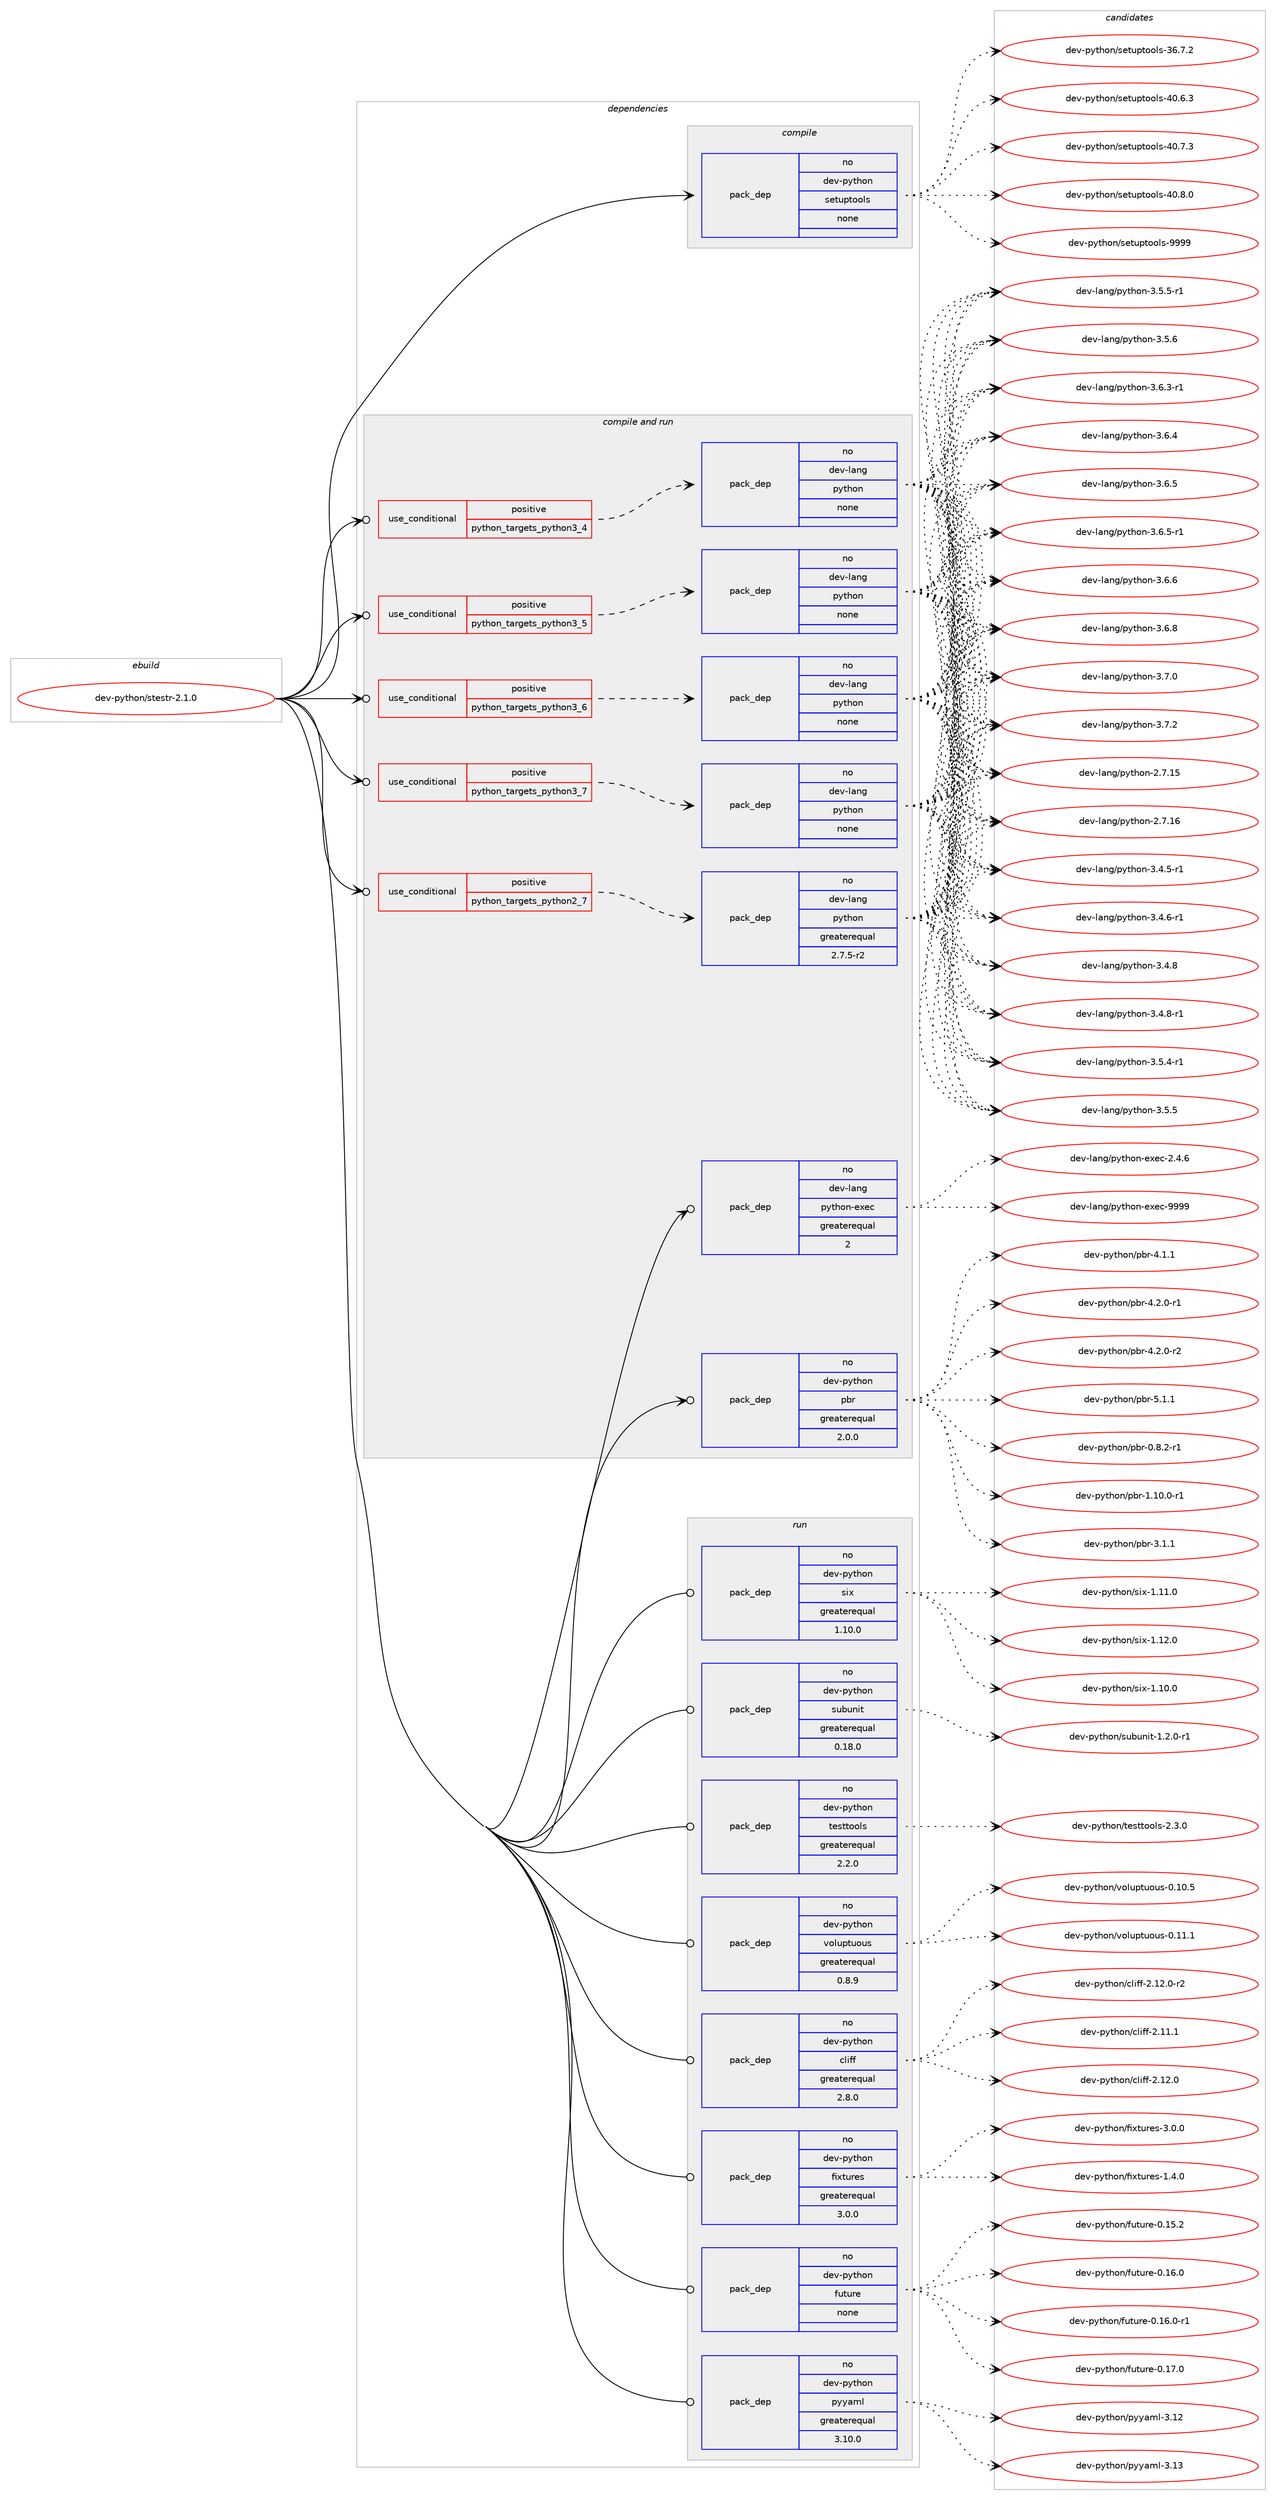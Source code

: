 digraph prolog {

# *************
# Graph options
# *************

newrank=true;
concentrate=true;
compound=true;
graph [rankdir=LR,fontname=Helvetica,fontsize=10,ranksep=1.5];#, ranksep=2.5, nodesep=0.2];
edge  [arrowhead=vee];
node  [fontname=Helvetica,fontsize=10];

# **********
# The ebuild
# **********

subgraph cluster_leftcol {
color=gray;
rank=same;
label=<<i>ebuild</i>>;
id [label="dev-python/stestr-2.1.0", color=red, width=4, href="../dev-python/stestr-2.1.0.svg"];
}

# ****************
# The dependencies
# ****************

subgraph cluster_midcol {
color=gray;
label=<<i>dependencies</i>>;
subgraph cluster_compile {
fillcolor="#eeeeee";
style=filled;
label=<<i>compile</i>>;
subgraph pack1034595 {
dependency1443254 [label=<<TABLE BORDER="0" CELLBORDER="1" CELLSPACING="0" CELLPADDING="4" WIDTH="220"><TR><TD ROWSPAN="6" CELLPADDING="30">pack_dep</TD></TR><TR><TD WIDTH="110">no</TD></TR><TR><TD>dev-python</TD></TR><TR><TD>setuptools</TD></TR><TR><TD>none</TD></TR><TR><TD></TD></TR></TABLE>>, shape=none, color=blue];
}
id:e -> dependency1443254:w [weight=20,style="solid",arrowhead="vee"];
}
subgraph cluster_compileandrun {
fillcolor="#eeeeee";
style=filled;
label=<<i>compile and run</i>>;
subgraph cond385297 {
dependency1443255 [label=<<TABLE BORDER="0" CELLBORDER="1" CELLSPACING="0" CELLPADDING="4"><TR><TD ROWSPAN="3" CELLPADDING="10">use_conditional</TD></TR><TR><TD>positive</TD></TR><TR><TD>python_targets_python2_7</TD></TR></TABLE>>, shape=none, color=red];
subgraph pack1034596 {
dependency1443256 [label=<<TABLE BORDER="0" CELLBORDER="1" CELLSPACING="0" CELLPADDING="4" WIDTH="220"><TR><TD ROWSPAN="6" CELLPADDING="30">pack_dep</TD></TR><TR><TD WIDTH="110">no</TD></TR><TR><TD>dev-lang</TD></TR><TR><TD>python</TD></TR><TR><TD>greaterequal</TD></TR><TR><TD>2.7.5-r2</TD></TR></TABLE>>, shape=none, color=blue];
}
dependency1443255:e -> dependency1443256:w [weight=20,style="dashed",arrowhead="vee"];
}
id:e -> dependency1443255:w [weight=20,style="solid",arrowhead="odotvee"];
subgraph cond385298 {
dependency1443257 [label=<<TABLE BORDER="0" CELLBORDER="1" CELLSPACING="0" CELLPADDING="4"><TR><TD ROWSPAN="3" CELLPADDING="10">use_conditional</TD></TR><TR><TD>positive</TD></TR><TR><TD>python_targets_python3_4</TD></TR></TABLE>>, shape=none, color=red];
subgraph pack1034597 {
dependency1443258 [label=<<TABLE BORDER="0" CELLBORDER="1" CELLSPACING="0" CELLPADDING="4" WIDTH="220"><TR><TD ROWSPAN="6" CELLPADDING="30">pack_dep</TD></TR><TR><TD WIDTH="110">no</TD></TR><TR><TD>dev-lang</TD></TR><TR><TD>python</TD></TR><TR><TD>none</TD></TR><TR><TD></TD></TR></TABLE>>, shape=none, color=blue];
}
dependency1443257:e -> dependency1443258:w [weight=20,style="dashed",arrowhead="vee"];
}
id:e -> dependency1443257:w [weight=20,style="solid",arrowhead="odotvee"];
subgraph cond385299 {
dependency1443259 [label=<<TABLE BORDER="0" CELLBORDER="1" CELLSPACING="0" CELLPADDING="4"><TR><TD ROWSPAN="3" CELLPADDING="10">use_conditional</TD></TR><TR><TD>positive</TD></TR><TR><TD>python_targets_python3_5</TD></TR></TABLE>>, shape=none, color=red];
subgraph pack1034598 {
dependency1443260 [label=<<TABLE BORDER="0" CELLBORDER="1" CELLSPACING="0" CELLPADDING="4" WIDTH="220"><TR><TD ROWSPAN="6" CELLPADDING="30">pack_dep</TD></TR><TR><TD WIDTH="110">no</TD></TR><TR><TD>dev-lang</TD></TR><TR><TD>python</TD></TR><TR><TD>none</TD></TR><TR><TD></TD></TR></TABLE>>, shape=none, color=blue];
}
dependency1443259:e -> dependency1443260:w [weight=20,style="dashed",arrowhead="vee"];
}
id:e -> dependency1443259:w [weight=20,style="solid",arrowhead="odotvee"];
subgraph cond385300 {
dependency1443261 [label=<<TABLE BORDER="0" CELLBORDER="1" CELLSPACING="0" CELLPADDING="4"><TR><TD ROWSPAN="3" CELLPADDING="10">use_conditional</TD></TR><TR><TD>positive</TD></TR><TR><TD>python_targets_python3_6</TD></TR></TABLE>>, shape=none, color=red];
subgraph pack1034599 {
dependency1443262 [label=<<TABLE BORDER="0" CELLBORDER="1" CELLSPACING="0" CELLPADDING="4" WIDTH="220"><TR><TD ROWSPAN="6" CELLPADDING="30">pack_dep</TD></TR><TR><TD WIDTH="110">no</TD></TR><TR><TD>dev-lang</TD></TR><TR><TD>python</TD></TR><TR><TD>none</TD></TR><TR><TD></TD></TR></TABLE>>, shape=none, color=blue];
}
dependency1443261:e -> dependency1443262:w [weight=20,style="dashed",arrowhead="vee"];
}
id:e -> dependency1443261:w [weight=20,style="solid",arrowhead="odotvee"];
subgraph cond385301 {
dependency1443263 [label=<<TABLE BORDER="0" CELLBORDER="1" CELLSPACING="0" CELLPADDING="4"><TR><TD ROWSPAN="3" CELLPADDING="10">use_conditional</TD></TR><TR><TD>positive</TD></TR><TR><TD>python_targets_python3_7</TD></TR></TABLE>>, shape=none, color=red];
subgraph pack1034600 {
dependency1443264 [label=<<TABLE BORDER="0" CELLBORDER="1" CELLSPACING="0" CELLPADDING="4" WIDTH="220"><TR><TD ROWSPAN="6" CELLPADDING="30">pack_dep</TD></TR><TR><TD WIDTH="110">no</TD></TR><TR><TD>dev-lang</TD></TR><TR><TD>python</TD></TR><TR><TD>none</TD></TR><TR><TD></TD></TR></TABLE>>, shape=none, color=blue];
}
dependency1443263:e -> dependency1443264:w [weight=20,style="dashed",arrowhead="vee"];
}
id:e -> dependency1443263:w [weight=20,style="solid",arrowhead="odotvee"];
subgraph pack1034601 {
dependency1443265 [label=<<TABLE BORDER="0" CELLBORDER="1" CELLSPACING="0" CELLPADDING="4" WIDTH="220"><TR><TD ROWSPAN="6" CELLPADDING="30">pack_dep</TD></TR><TR><TD WIDTH="110">no</TD></TR><TR><TD>dev-lang</TD></TR><TR><TD>python-exec</TD></TR><TR><TD>greaterequal</TD></TR><TR><TD>2</TD></TR></TABLE>>, shape=none, color=blue];
}
id:e -> dependency1443265:w [weight=20,style="solid",arrowhead="odotvee"];
subgraph pack1034602 {
dependency1443266 [label=<<TABLE BORDER="0" CELLBORDER="1" CELLSPACING="0" CELLPADDING="4" WIDTH="220"><TR><TD ROWSPAN="6" CELLPADDING="30">pack_dep</TD></TR><TR><TD WIDTH="110">no</TD></TR><TR><TD>dev-python</TD></TR><TR><TD>pbr</TD></TR><TR><TD>greaterequal</TD></TR><TR><TD>2.0.0</TD></TR></TABLE>>, shape=none, color=blue];
}
id:e -> dependency1443266:w [weight=20,style="solid",arrowhead="odotvee"];
}
subgraph cluster_run {
fillcolor="#eeeeee";
style=filled;
label=<<i>run</i>>;
subgraph pack1034603 {
dependency1443267 [label=<<TABLE BORDER="0" CELLBORDER="1" CELLSPACING="0" CELLPADDING="4" WIDTH="220"><TR><TD ROWSPAN="6" CELLPADDING="30">pack_dep</TD></TR><TR><TD WIDTH="110">no</TD></TR><TR><TD>dev-python</TD></TR><TR><TD>cliff</TD></TR><TR><TD>greaterequal</TD></TR><TR><TD>2.8.0</TD></TR></TABLE>>, shape=none, color=blue];
}
id:e -> dependency1443267:w [weight=20,style="solid",arrowhead="odot"];
subgraph pack1034604 {
dependency1443268 [label=<<TABLE BORDER="0" CELLBORDER="1" CELLSPACING="0" CELLPADDING="4" WIDTH="220"><TR><TD ROWSPAN="6" CELLPADDING="30">pack_dep</TD></TR><TR><TD WIDTH="110">no</TD></TR><TR><TD>dev-python</TD></TR><TR><TD>fixtures</TD></TR><TR><TD>greaterequal</TD></TR><TR><TD>3.0.0</TD></TR></TABLE>>, shape=none, color=blue];
}
id:e -> dependency1443268:w [weight=20,style="solid",arrowhead="odot"];
subgraph pack1034605 {
dependency1443269 [label=<<TABLE BORDER="0" CELLBORDER="1" CELLSPACING="0" CELLPADDING="4" WIDTH="220"><TR><TD ROWSPAN="6" CELLPADDING="30">pack_dep</TD></TR><TR><TD WIDTH="110">no</TD></TR><TR><TD>dev-python</TD></TR><TR><TD>future</TD></TR><TR><TD>none</TD></TR><TR><TD></TD></TR></TABLE>>, shape=none, color=blue];
}
id:e -> dependency1443269:w [weight=20,style="solid",arrowhead="odot"];
subgraph pack1034606 {
dependency1443270 [label=<<TABLE BORDER="0" CELLBORDER="1" CELLSPACING="0" CELLPADDING="4" WIDTH="220"><TR><TD ROWSPAN="6" CELLPADDING="30">pack_dep</TD></TR><TR><TD WIDTH="110">no</TD></TR><TR><TD>dev-python</TD></TR><TR><TD>pyyaml</TD></TR><TR><TD>greaterequal</TD></TR><TR><TD>3.10.0</TD></TR></TABLE>>, shape=none, color=blue];
}
id:e -> dependency1443270:w [weight=20,style="solid",arrowhead="odot"];
subgraph pack1034607 {
dependency1443271 [label=<<TABLE BORDER="0" CELLBORDER="1" CELLSPACING="0" CELLPADDING="4" WIDTH="220"><TR><TD ROWSPAN="6" CELLPADDING="30">pack_dep</TD></TR><TR><TD WIDTH="110">no</TD></TR><TR><TD>dev-python</TD></TR><TR><TD>six</TD></TR><TR><TD>greaterequal</TD></TR><TR><TD>1.10.0</TD></TR></TABLE>>, shape=none, color=blue];
}
id:e -> dependency1443271:w [weight=20,style="solid",arrowhead="odot"];
subgraph pack1034608 {
dependency1443272 [label=<<TABLE BORDER="0" CELLBORDER="1" CELLSPACING="0" CELLPADDING="4" WIDTH="220"><TR><TD ROWSPAN="6" CELLPADDING="30">pack_dep</TD></TR><TR><TD WIDTH="110">no</TD></TR><TR><TD>dev-python</TD></TR><TR><TD>subunit</TD></TR><TR><TD>greaterequal</TD></TR><TR><TD>0.18.0</TD></TR></TABLE>>, shape=none, color=blue];
}
id:e -> dependency1443272:w [weight=20,style="solid",arrowhead="odot"];
subgraph pack1034609 {
dependency1443273 [label=<<TABLE BORDER="0" CELLBORDER="1" CELLSPACING="0" CELLPADDING="4" WIDTH="220"><TR><TD ROWSPAN="6" CELLPADDING="30">pack_dep</TD></TR><TR><TD WIDTH="110">no</TD></TR><TR><TD>dev-python</TD></TR><TR><TD>testtools</TD></TR><TR><TD>greaterequal</TD></TR><TR><TD>2.2.0</TD></TR></TABLE>>, shape=none, color=blue];
}
id:e -> dependency1443273:w [weight=20,style="solid",arrowhead="odot"];
subgraph pack1034610 {
dependency1443274 [label=<<TABLE BORDER="0" CELLBORDER="1" CELLSPACING="0" CELLPADDING="4" WIDTH="220"><TR><TD ROWSPAN="6" CELLPADDING="30">pack_dep</TD></TR><TR><TD WIDTH="110">no</TD></TR><TR><TD>dev-python</TD></TR><TR><TD>voluptuous</TD></TR><TR><TD>greaterequal</TD></TR><TR><TD>0.8.9</TD></TR></TABLE>>, shape=none, color=blue];
}
id:e -> dependency1443274:w [weight=20,style="solid",arrowhead="odot"];
}
}

# **************
# The candidates
# **************

subgraph cluster_choices {
rank=same;
color=gray;
label=<<i>candidates</i>>;

subgraph choice1034595 {
color=black;
nodesep=1;
choice100101118451121211161041111104711510111611711211611111110811545515446554650 [label="dev-python/setuptools-36.7.2", color=red, width=4,href="../dev-python/setuptools-36.7.2.svg"];
choice100101118451121211161041111104711510111611711211611111110811545524846544651 [label="dev-python/setuptools-40.6.3", color=red, width=4,href="../dev-python/setuptools-40.6.3.svg"];
choice100101118451121211161041111104711510111611711211611111110811545524846554651 [label="dev-python/setuptools-40.7.3", color=red, width=4,href="../dev-python/setuptools-40.7.3.svg"];
choice100101118451121211161041111104711510111611711211611111110811545524846564648 [label="dev-python/setuptools-40.8.0", color=red, width=4,href="../dev-python/setuptools-40.8.0.svg"];
choice10010111845112121116104111110471151011161171121161111111081154557575757 [label="dev-python/setuptools-9999", color=red, width=4,href="../dev-python/setuptools-9999.svg"];
dependency1443254:e -> choice100101118451121211161041111104711510111611711211611111110811545515446554650:w [style=dotted,weight="100"];
dependency1443254:e -> choice100101118451121211161041111104711510111611711211611111110811545524846544651:w [style=dotted,weight="100"];
dependency1443254:e -> choice100101118451121211161041111104711510111611711211611111110811545524846554651:w [style=dotted,weight="100"];
dependency1443254:e -> choice100101118451121211161041111104711510111611711211611111110811545524846564648:w [style=dotted,weight="100"];
dependency1443254:e -> choice10010111845112121116104111110471151011161171121161111111081154557575757:w [style=dotted,weight="100"];
}
subgraph choice1034596 {
color=black;
nodesep=1;
choice10010111845108971101034711212111610411111045504655464953 [label="dev-lang/python-2.7.15", color=red, width=4,href="../dev-lang/python-2.7.15.svg"];
choice10010111845108971101034711212111610411111045504655464954 [label="dev-lang/python-2.7.16", color=red, width=4,href="../dev-lang/python-2.7.16.svg"];
choice1001011184510897110103471121211161041111104551465246534511449 [label="dev-lang/python-3.4.5-r1", color=red, width=4,href="../dev-lang/python-3.4.5-r1.svg"];
choice1001011184510897110103471121211161041111104551465246544511449 [label="dev-lang/python-3.4.6-r1", color=red, width=4,href="../dev-lang/python-3.4.6-r1.svg"];
choice100101118451089711010347112121116104111110455146524656 [label="dev-lang/python-3.4.8", color=red, width=4,href="../dev-lang/python-3.4.8.svg"];
choice1001011184510897110103471121211161041111104551465246564511449 [label="dev-lang/python-3.4.8-r1", color=red, width=4,href="../dev-lang/python-3.4.8-r1.svg"];
choice1001011184510897110103471121211161041111104551465346524511449 [label="dev-lang/python-3.5.4-r1", color=red, width=4,href="../dev-lang/python-3.5.4-r1.svg"];
choice100101118451089711010347112121116104111110455146534653 [label="dev-lang/python-3.5.5", color=red, width=4,href="../dev-lang/python-3.5.5.svg"];
choice1001011184510897110103471121211161041111104551465346534511449 [label="dev-lang/python-3.5.5-r1", color=red, width=4,href="../dev-lang/python-3.5.5-r1.svg"];
choice100101118451089711010347112121116104111110455146534654 [label="dev-lang/python-3.5.6", color=red, width=4,href="../dev-lang/python-3.5.6.svg"];
choice1001011184510897110103471121211161041111104551465446514511449 [label="dev-lang/python-3.6.3-r1", color=red, width=4,href="../dev-lang/python-3.6.3-r1.svg"];
choice100101118451089711010347112121116104111110455146544652 [label="dev-lang/python-3.6.4", color=red, width=4,href="../dev-lang/python-3.6.4.svg"];
choice100101118451089711010347112121116104111110455146544653 [label="dev-lang/python-3.6.5", color=red, width=4,href="../dev-lang/python-3.6.5.svg"];
choice1001011184510897110103471121211161041111104551465446534511449 [label="dev-lang/python-3.6.5-r1", color=red, width=4,href="../dev-lang/python-3.6.5-r1.svg"];
choice100101118451089711010347112121116104111110455146544654 [label="dev-lang/python-3.6.6", color=red, width=4,href="../dev-lang/python-3.6.6.svg"];
choice100101118451089711010347112121116104111110455146544656 [label="dev-lang/python-3.6.8", color=red, width=4,href="../dev-lang/python-3.6.8.svg"];
choice100101118451089711010347112121116104111110455146554648 [label="dev-lang/python-3.7.0", color=red, width=4,href="../dev-lang/python-3.7.0.svg"];
choice100101118451089711010347112121116104111110455146554650 [label="dev-lang/python-3.7.2", color=red, width=4,href="../dev-lang/python-3.7.2.svg"];
dependency1443256:e -> choice10010111845108971101034711212111610411111045504655464953:w [style=dotted,weight="100"];
dependency1443256:e -> choice10010111845108971101034711212111610411111045504655464954:w [style=dotted,weight="100"];
dependency1443256:e -> choice1001011184510897110103471121211161041111104551465246534511449:w [style=dotted,weight="100"];
dependency1443256:e -> choice1001011184510897110103471121211161041111104551465246544511449:w [style=dotted,weight="100"];
dependency1443256:e -> choice100101118451089711010347112121116104111110455146524656:w [style=dotted,weight="100"];
dependency1443256:e -> choice1001011184510897110103471121211161041111104551465246564511449:w [style=dotted,weight="100"];
dependency1443256:e -> choice1001011184510897110103471121211161041111104551465346524511449:w [style=dotted,weight="100"];
dependency1443256:e -> choice100101118451089711010347112121116104111110455146534653:w [style=dotted,weight="100"];
dependency1443256:e -> choice1001011184510897110103471121211161041111104551465346534511449:w [style=dotted,weight="100"];
dependency1443256:e -> choice100101118451089711010347112121116104111110455146534654:w [style=dotted,weight="100"];
dependency1443256:e -> choice1001011184510897110103471121211161041111104551465446514511449:w [style=dotted,weight="100"];
dependency1443256:e -> choice100101118451089711010347112121116104111110455146544652:w [style=dotted,weight="100"];
dependency1443256:e -> choice100101118451089711010347112121116104111110455146544653:w [style=dotted,weight="100"];
dependency1443256:e -> choice1001011184510897110103471121211161041111104551465446534511449:w [style=dotted,weight="100"];
dependency1443256:e -> choice100101118451089711010347112121116104111110455146544654:w [style=dotted,weight="100"];
dependency1443256:e -> choice100101118451089711010347112121116104111110455146544656:w [style=dotted,weight="100"];
dependency1443256:e -> choice100101118451089711010347112121116104111110455146554648:w [style=dotted,weight="100"];
dependency1443256:e -> choice100101118451089711010347112121116104111110455146554650:w [style=dotted,weight="100"];
}
subgraph choice1034597 {
color=black;
nodesep=1;
choice10010111845108971101034711212111610411111045504655464953 [label="dev-lang/python-2.7.15", color=red, width=4,href="../dev-lang/python-2.7.15.svg"];
choice10010111845108971101034711212111610411111045504655464954 [label="dev-lang/python-2.7.16", color=red, width=4,href="../dev-lang/python-2.7.16.svg"];
choice1001011184510897110103471121211161041111104551465246534511449 [label="dev-lang/python-3.4.5-r1", color=red, width=4,href="../dev-lang/python-3.4.5-r1.svg"];
choice1001011184510897110103471121211161041111104551465246544511449 [label="dev-lang/python-3.4.6-r1", color=red, width=4,href="../dev-lang/python-3.4.6-r1.svg"];
choice100101118451089711010347112121116104111110455146524656 [label="dev-lang/python-3.4.8", color=red, width=4,href="../dev-lang/python-3.4.8.svg"];
choice1001011184510897110103471121211161041111104551465246564511449 [label="dev-lang/python-3.4.8-r1", color=red, width=4,href="../dev-lang/python-3.4.8-r1.svg"];
choice1001011184510897110103471121211161041111104551465346524511449 [label="dev-lang/python-3.5.4-r1", color=red, width=4,href="../dev-lang/python-3.5.4-r1.svg"];
choice100101118451089711010347112121116104111110455146534653 [label="dev-lang/python-3.5.5", color=red, width=4,href="../dev-lang/python-3.5.5.svg"];
choice1001011184510897110103471121211161041111104551465346534511449 [label="dev-lang/python-3.5.5-r1", color=red, width=4,href="../dev-lang/python-3.5.5-r1.svg"];
choice100101118451089711010347112121116104111110455146534654 [label="dev-lang/python-3.5.6", color=red, width=4,href="../dev-lang/python-3.5.6.svg"];
choice1001011184510897110103471121211161041111104551465446514511449 [label="dev-lang/python-3.6.3-r1", color=red, width=4,href="../dev-lang/python-3.6.3-r1.svg"];
choice100101118451089711010347112121116104111110455146544652 [label="dev-lang/python-3.6.4", color=red, width=4,href="../dev-lang/python-3.6.4.svg"];
choice100101118451089711010347112121116104111110455146544653 [label="dev-lang/python-3.6.5", color=red, width=4,href="../dev-lang/python-3.6.5.svg"];
choice1001011184510897110103471121211161041111104551465446534511449 [label="dev-lang/python-3.6.5-r1", color=red, width=4,href="../dev-lang/python-3.6.5-r1.svg"];
choice100101118451089711010347112121116104111110455146544654 [label="dev-lang/python-3.6.6", color=red, width=4,href="../dev-lang/python-3.6.6.svg"];
choice100101118451089711010347112121116104111110455146544656 [label="dev-lang/python-3.6.8", color=red, width=4,href="../dev-lang/python-3.6.8.svg"];
choice100101118451089711010347112121116104111110455146554648 [label="dev-lang/python-3.7.0", color=red, width=4,href="../dev-lang/python-3.7.0.svg"];
choice100101118451089711010347112121116104111110455146554650 [label="dev-lang/python-3.7.2", color=red, width=4,href="../dev-lang/python-3.7.2.svg"];
dependency1443258:e -> choice10010111845108971101034711212111610411111045504655464953:w [style=dotted,weight="100"];
dependency1443258:e -> choice10010111845108971101034711212111610411111045504655464954:w [style=dotted,weight="100"];
dependency1443258:e -> choice1001011184510897110103471121211161041111104551465246534511449:w [style=dotted,weight="100"];
dependency1443258:e -> choice1001011184510897110103471121211161041111104551465246544511449:w [style=dotted,weight="100"];
dependency1443258:e -> choice100101118451089711010347112121116104111110455146524656:w [style=dotted,weight="100"];
dependency1443258:e -> choice1001011184510897110103471121211161041111104551465246564511449:w [style=dotted,weight="100"];
dependency1443258:e -> choice1001011184510897110103471121211161041111104551465346524511449:w [style=dotted,weight="100"];
dependency1443258:e -> choice100101118451089711010347112121116104111110455146534653:w [style=dotted,weight="100"];
dependency1443258:e -> choice1001011184510897110103471121211161041111104551465346534511449:w [style=dotted,weight="100"];
dependency1443258:e -> choice100101118451089711010347112121116104111110455146534654:w [style=dotted,weight="100"];
dependency1443258:e -> choice1001011184510897110103471121211161041111104551465446514511449:w [style=dotted,weight="100"];
dependency1443258:e -> choice100101118451089711010347112121116104111110455146544652:w [style=dotted,weight="100"];
dependency1443258:e -> choice100101118451089711010347112121116104111110455146544653:w [style=dotted,weight="100"];
dependency1443258:e -> choice1001011184510897110103471121211161041111104551465446534511449:w [style=dotted,weight="100"];
dependency1443258:e -> choice100101118451089711010347112121116104111110455146544654:w [style=dotted,weight="100"];
dependency1443258:e -> choice100101118451089711010347112121116104111110455146544656:w [style=dotted,weight="100"];
dependency1443258:e -> choice100101118451089711010347112121116104111110455146554648:w [style=dotted,weight="100"];
dependency1443258:e -> choice100101118451089711010347112121116104111110455146554650:w [style=dotted,weight="100"];
}
subgraph choice1034598 {
color=black;
nodesep=1;
choice10010111845108971101034711212111610411111045504655464953 [label="dev-lang/python-2.7.15", color=red, width=4,href="../dev-lang/python-2.7.15.svg"];
choice10010111845108971101034711212111610411111045504655464954 [label="dev-lang/python-2.7.16", color=red, width=4,href="../dev-lang/python-2.7.16.svg"];
choice1001011184510897110103471121211161041111104551465246534511449 [label="dev-lang/python-3.4.5-r1", color=red, width=4,href="../dev-lang/python-3.4.5-r1.svg"];
choice1001011184510897110103471121211161041111104551465246544511449 [label="dev-lang/python-3.4.6-r1", color=red, width=4,href="../dev-lang/python-3.4.6-r1.svg"];
choice100101118451089711010347112121116104111110455146524656 [label="dev-lang/python-3.4.8", color=red, width=4,href="../dev-lang/python-3.4.8.svg"];
choice1001011184510897110103471121211161041111104551465246564511449 [label="dev-lang/python-3.4.8-r1", color=red, width=4,href="../dev-lang/python-3.4.8-r1.svg"];
choice1001011184510897110103471121211161041111104551465346524511449 [label="dev-lang/python-3.5.4-r1", color=red, width=4,href="../dev-lang/python-3.5.4-r1.svg"];
choice100101118451089711010347112121116104111110455146534653 [label="dev-lang/python-3.5.5", color=red, width=4,href="../dev-lang/python-3.5.5.svg"];
choice1001011184510897110103471121211161041111104551465346534511449 [label="dev-lang/python-3.5.5-r1", color=red, width=4,href="../dev-lang/python-3.5.5-r1.svg"];
choice100101118451089711010347112121116104111110455146534654 [label="dev-lang/python-3.5.6", color=red, width=4,href="../dev-lang/python-3.5.6.svg"];
choice1001011184510897110103471121211161041111104551465446514511449 [label="dev-lang/python-3.6.3-r1", color=red, width=4,href="../dev-lang/python-3.6.3-r1.svg"];
choice100101118451089711010347112121116104111110455146544652 [label="dev-lang/python-3.6.4", color=red, width=4,href="../dev-lang/python-3.6.4.svg"];
choice100101118451089711010347112121116104111110455146544653 [label="dev-lang/python-3.6.5", color=red, width=4,href="../dev-lang/python-3.6.5.svg"];
choice1001011184510897110103471121211161041111104551465446534511449 [label="dev-lang/python-3.6.5-r1", color=red, width=4,href="../dev-lang/python-3.6.5-r1.svg"];
choice100101118451089711010347112121116104111110455146544654 [label="dev-lang/python-3.6.6", color=red, width=4,href="../dev-lang/python-3.6.6.svg"];
choice100101118451089711010347112121116104111110455146544656 [label="dev-lang/python-3.6.8", color=red, width=4,href="../dev-lang/python-3.6.8.svg"];
choice100101118451089711010347112121116104111110455146554648 [label="dev-lang/python-3.7.0", color=red, width=4,href="../dev-lang/python-3.7.0.svg"];
choice100101118451089711010347112121116104111110455146554650 [label="dev-lang/python-3.7.2", color=red, width=4,href="../dev-lang/python-3.7.2.svg"];
dependency1443260:e -> choice10010111845108971101034711212111610411111045504655464953:w [style=dotted,weight="100"];
dependency1443260:e -> choice10010111845108971101034711212111610411111045504655464954:w [style=dotted,weight="100"];
dependency1443260:e -> choice1001011184510897110103471121211161041111104551465246534511449:w [style=dotted,weight="100"];
dependency1443260:e -> choice1001011184510897110103471121211161041111104551465246544511449:w [style=dotted,weight="100"];
dependency1443260:e -> choice100101118451089711010347112121116104111110455146524656:w [style=dotted,weight="100"];
dependency1443260:e -> choice1001011184510897110103471121211161041111104551465246564511449:w [style=dotted,weight="100"];
dependency1443260:e -> choice1001011184510897110103471121211161041111104551465346524511449:w [style=dotted,weight="100"];
dependency1443260:e -> choice100101118451089711010347112121116104111110455146534653:w [style=dotted,weight="100"];
dependency1443260:e -> choice1001011184510897110103471121211161041111104551465346534511449:w [style=dotted,weight="100"];
dependency1443260:e -> choice100101118451089711010347112121116104111110455146534654:w [style=dotted,weight="100"];
dependency1443260:e -> choice1001011184510897110103471121211161041111104551465446514511449:w [style=dotted,weight="100"];
dependency1443260:e -> choice100101118451089711010347112121116104111110455146544652:w [style=dotted,weight="100"];
dependency1443260:e -> choice100101118451089711010347112121116104111110455146544653:w [style=dotted,weight="100"];
dependency1443260:e -> choice1001011184510897110103471121211161041111104551465446534511449:w [style=dotted,weight="100"];
dependency1443260:e -> choice100101118451089711010347112121116104111110455146544654:w [style=dotted,weight="100"];
dependency1443260:e -> choice100101118451089711010347112121116104111110455146544656:w [style=dotted,weight="100"];
dependency1443260:e -> choice100101118451089711010347112121116104111110455146554648:w [style=dotted,weight="100"];
dependency1443260:e -> choice100101118451089711010347112121116104111110455146554650:w [style=dotted,weight="100"];
}
subgraph choice1034599 {
color=black;
nodesep=1;
choice10010111845108971101034711212111610411111045504655464953 [label="dev-lang/python-2.7.15", color=red, width=4,href="../dev-lang/python-2.7.15.svg"];
choice10010111845108971101034711212111610411111045504655464954 [label="dev-lang/python-2.7.16", color=red, width=4,href="../dev-lang/python-2.7.16.svg"];
choice1001011184510897110103471121211161041111104551465246534511449 [label="dev-lang/python-3.4.5-r1", color=red, width=4,href="../dev-lang/python-3.4.5-r1.svg"];
choice1001011184510897110103471121211161041111104551465246544511449 [label="dev-lang/python-3.4.6-r1", color=red, width=4,href="../dev-lang/python-3.4.6-r1.svg"];
choice100101118451089711010347112121116104111110455146524656 [label="dev-lang/python-3.4.8", color=red, width=4,href="../dev-lang/python-3.4.8.svg"];
choice1001011184510897110103471121211161041111104551465246564511449 [label="dev-lang/python-3.4.8-r1", color=red, width=4,href="../dev-lang/python-3.4.8-r1.svg"];
choice1001011184510897110103471121211161041111104551465346524511449 [label="dev-lang/python-3.5.4-r1", color=red, width=4,href="../dev-lang/python-3.5.4-r1.svg"];
choice100101118451089711010347112121116104111110455146534653 [label="dev-lang/python-3.5.5", color=red, width=4,href="../dev-lang/python-3.5.5.svg"];
choice1001011184510897110103471121211161041111104551465346534511449 [label="dev-lang/python-3.5.5-r1", color=red, width=4,href="../dev-lang/python-3.5.5-r1.svg"];
choice100101118451089711010347112121116104111110455146534654 [label="dev-lang/python-3.5.6", color=red, width=4,href="../dev-lang/python-3.5.6.svg"];
choice1001011184510897110103471121211161041111104551465446514511449 [label="dev-lang/python-3.6.3-r1", color=red, width=4,href="../dev-lang/python-3.6.3-r1.svg"];
choice100101118451089711010347112121116104111110455146544652 [label="dev-lang/python-3.6.4", color=red, width=4,href="../dev-lang/python-3.6.4.svg"];
choice100101118451089711010347112121116104111110455146544653 [label="dev-lang/python-3.6.5", color=red, width=4,href="../dev-lang/python-3.6.5.svg"];
choice1001011184510897110103471121211161041111104551465446534511449 [label="dev-lang/python-3.6.5-r1", color=red, width=4,href="../dev-lang/python-3.6.5-r1.svg"];
choice100101118451089711010347112121116104111110455146544654 [label="dev-lang/python-3.6.6", color=red, width=4,href="../dev-lang/python-3.6.6.svg"];
choice100101118451089711010347112121116104111110455146544656 [label="dev-lang/python-3.6.8", color=red, width=4,href="../dev-lang/python-3.6.8.svg"];
choice100101118451089711010347112121116104111110455146554648 [label="dev-lang/python-3.7.0", color=red, width=4,href="../dev-lang/python-3.7.0.svg"];
choice100101118451089711010347112121116104111110455146554650 [label="dev-lang/python-3.7.2", color=red, width=4,href="../dev-lang/python-3.7.2.svg"];
dependency1443262:e -> choice10010111845108971101034711212111610411111045504655464953:w [style=dotted,weight="100"];
dependency1443262:e -> choice10010111845108971101034711212111610411111045504655464954:w [style=dotted,weight="100"];
dependency1443262:e -> choice1001011184510897110103471121211161041111104551465246534511449:w [style=dotted,weight="100"];
dependency1443262:e -> choice1001011184510897110103471121211161041111104551465246544511449:w [style=dotted,weight="100"];
dependency1443262:e -> choice100101118451089711010347112121116104111110455146524656:w [style=dotted,weight="100"];
dependency1443262:e -> choice1001011184510897110103471121211161041111104551465246564511449:w [style=dotted,weight="100"];
dependency1443262:e -> choice1001011184510897110103471121211161041111104551465346524511449:w [style=dotted,weight="100"];
dependency1443262:e -> choice100101118451089711010347112121116104111110455146534653:w [style=dotted,weight="100"];
dependency1443262:e -> choice1001011184510897110103471121211161041111104551465346534511449:w [style=dotted,weight="100"];
dependency1443262:e -> choice100101118451089711010347112121116104111110455146534654:w [style=dotted,weight="100"];
dependency1443262:e -> choice1001011184510897110103471121211161041111104551465446514511449:w [style=dotted,weight="100"];
dependency1443262:e -> choice100101118451089711010347112121116104111110455146544652:w [style=dotted,weight="100"];
dependency1443262:e -> choice100101118451089711010347112121116104111110455146544653:w [style=dotted,weight="100"];
dependency1443262:e -> choice1001011184510897110103471121211161041111104551465446534511449:w [style=dotted,weight="100"];
dependency1443262:e -> choice100101118451089711010347112121116104111110455146544654:w [style=dotted,weight="100"];
dependency1443262:e -> choice100101118451089711010347112121116104111110455146544656:w [style=dotted,weight="100"];
dependency1443262:e -> choice100101118451089711010347112121116104111110455146554648:w [style=dotted,weight="100"];
dependency1443262:e -> choice100101118451089711010347112121116104111110455146554650:w [style=dotted,weight="100"];
}
subgraph choice1034600 {
color=black;
nodesep=1;
choice10010111845108971101034711212111610411111045504655464953 [label="dev-lang/python-2.7.15", color=red, width=4,href="../dev-lang/python-2.7.15.svg"];
choice10010111845108971101034711212111610411111045504655464954 [label="dev-lang/python-2.7.16", color=red, width=4,href="../dev-lang/python-2.7.16.svg"];
choice1001011184510897110103471121211161041111104551465246534511449 [label="dev-lang/python-3.4.5-r1", color=red, width=4,href="../dev-lang/python-3.4.5-r1.svg"];
choice1001011184510897110103471121211161041111104551465246544511449 [label="dev-lang/python-3.4.6-r1", color=red, width=4,href="../dev-lang/python-3.4.6-r1.svg"];
choice100101118451089711010347112121116104111110455146524656 [label="dev-lang/python-3.4.8", color=red, width=4,href="../dev-lang/python-3.4.8.svg"];
choice1001011184510897110103471121211161041111104551465246564511449 [label="dev-lang/python-3.4.8-r1", color=red, width=4,href="../dev-lang/python-3.4.8-r1.svg"];
choice1001011184510897110103471121211161041111104551465346524511449 [label="dev-lang/python-3.5.4-r1", color=red, width=4,href="../dev-lang/python-3.5.4-r1.svg"];
choice100101118451089711010347112121116104111110455146534653 [label="dev-lang/python-3.5.5", color=red, width=4,href="../dev-lang/python-3.5.5.svg"];
choice1001011184510897110103471121211161041111104551465346534511449 [label="dev-lang/python-3.5.5-r1", color=red, width=4,href="../dev-lang/python-3.5.5-r1.svg"];
choice100101118451089711010347112121116104111110455146534654 [label="dev-lang/python-3.5.6", color=red, width=4,href="../dev-lang/python-3.5.6.svg"];
choice1001011184510897110103471121211161041111104551465446514511449 [label="dev-lang/python-3.6.3-r1", color=red, width=4,href="../dev-lang/python-3.6.3-r1.svg"];
choice100101118451089711010347112121116104111110455146544652 [label="dev-lang/python-3.6.4", color=red, width=4,href="../dev-lang/python-3.6.4.svg"];
choice100101118451089711010347112121116104111110455146544653 [label="dev-lang/python-3.6.5", color=red, width=4,href="../dev-lang/python-3.6.5.svg"];
choice1001011184510897110103471121211161041111104551465446534511449 [label="dev-lang/python-3.6.5-r1", color=red, width=4,href="../dev-lang/python-3.6.5-r1.svg"];
choice100101118451089711010347112121116104111110455146544654 [label="dev-lang/python-3.6.6", color=red, width=4,href="../dev-lang/python-3.6.6.svg"];
choice100101118451089711010347112121116104111110455146544656 [label="dev-lang/python-3.6.8", color=red, width=4,href="../dev-lang/python-3.6.8.svg"];
choice100101118451089711010347112121116104111110455146554648 [label="dev-lang/python-3.7.0", color=red, width=4,href="../dev-lang/python-3.7.0.svg"];
choice100101118451089711010347112121116104111110455146554650 [label="dev-lang/python-3.7.2", color=red, width=4,href="../dev-lang/python-3.7.2.svg"];
dependency1443264:e -> choice10010111845108971101034711212111610411111045504655464953:w [style=dotted,weight="100"];
dependency1443264:e -> choice10010111845108971101034711212111610411111045504655464954:w [style=dotted,weight="100"];
dependency1443264:e -> choice1001011184510897110103471121211161041111104551465246534511449:w [style=dotted,weight="100"];
dependency1443264:e -> choice1001011184510897110103471121211161041111104551465246544511449:w [style=dotted,weight="100"];
dependency1443264:e -> choice100101118451089711010347112121116104111110455146524656:w [style=dotted,weight="100"];
dependency1443264:e -> choice1001011184510897110103471121211161041111104551465246564511449:w [style=dotted,weight="100"];
dependency1443264:e -> choice1001011184510897110103471121211161041111104551465346524511449:w [style=dotted,weight="100"];
dependency1443264:e -> choice100101118451089711010347112121116104111110455146534653:w [style=dotted,weight="100"];
dependency1443264:e -> choice1001011184510897110103471121211161041111104551465346534511449:w [style=dotted,weight="100"];
dependency1443264:e -> choice100101118451089711010347112121116104111110455146534654:w [style=dotted,weight="100"];
dependency1443264:e -> choice1001011184510897110103471121211161041111104551465446514511449:w [style=dotted,weight="100"];
dependency1443264:e -> choice100101118451089711010347112121116104111110455146544652:w [style=dotted,weight="100"];
dependency1443264:e -> choice100101118451089711010347112121116104111110455146544653:w [style=dotted,weight="100"];
dependency1443264:e -> choice1001011184510897110103471121211161041111104551465446534511449:w [style=dotted,weight="100"];
dependency1443264:e -> choice100101118451089711010347112121116104111110455146544654:w [style=dotted,weight="100"];
dependency1443264:e -> choice100101118451089711010347112121116104111110455146544656:w [style=dotted,weight="100"];
dependency1443264:e -> choice100101118451089711010347112121116104111110455146554648:w [style=dotted,weight="100"];
dependency1443264:e -> choice100101118451089711010347112121116104111110455146554650:w [style=dotted,weight="100"];
}
subgraph choice1034601 {
color=black;
nodesep=1;
choice1001011184510897110103471121211161041111104510112010199455046524654 [label="dev-lang/python-exec-2.4.6", color=red, width=4,href="../dev-lang/python-exec-2.4.6.svg"];
choice10010111845108971101034711212111610411111045101120101994557575757 [label="dev-lang/python-exec-9999", color=red, width=4,href="../dev-lang/python-exec-9999.svg"];
dependency1443265:e -> choice1001011184510897110103471121211161041111104510112010199455046524654:w [style=dotted,weight="100"];
dependency1443265:e -> choice10010111845108971101034711212111610411111045101120101994557575757:w [style=dotted,weight="100"];
}
subgraph choice1034602 {
color=black;
nodesep=1;
choice1001011184511212111610411111047112981144548465646504511449 [label="dev-python/pbr-0.8.2-r1", color=red, width=4,href="../dev-python/pbr-0.8.2-r1.svg"];
choice100101118451121211161041111104711298114454946494846484511449 [label="dev-python/pbr-1.10.0-r1", color=red, width=4,href="../dev-python/pbr-1.10.0-r1.svg"];
choice100101118451121211161041111104711298114455146494649 [label="dev-python/pbr-3.1.1", color=red, width=4,href="../dev-python/pbr-3.1.1.svg"];
choice100101118451121211161041111104711298114455246494649 [label="dev-python/pbr-4.1.1", color=red, width=4,href="../dev-python/pbr-4.1.1.svg"];
choice1001011184511212111610411111047112981144552465046484511449 [label="dev-python/pbr-4.2.0-r1", color=red, width=4,href="../dev-python/pbr-4.2.0-r1.svg"];
choice1001011184511212111610411111047112981144552465046484511450 [label="dev-python/pbr-4.2.0-r2", color=red, width=4,href="../dev-python/pbr-4.2.0-r2.svg"];
choice100101118451121211161041111104711298114455346494649 [label="dev-python/pbr-5.1.1", color=red, width=4,href="../dev-python/pbr-5.1.1.svg"];
dependency1443266:e -> choice1001011184511212111610411111047112981144548465646504511449:w [style=dotted,weight="100"];
dependency1443266:e -> choice100101118451121211161041111104711298114454946494846484511449:w [style=dotted,weight="100"];
dependency1443266:e -> choice100101118451121211161041111104711298114455146494649:w [style=dotted,weight="100"];
dependency1443266:e -> choice100101118451121211161041111104711298114455246494649:w [style=dotted,weight="100"];
dependency1443266:e -> choice1001011184511212111610411111047112981144552465046484511449:w [style=dotted,weight="100"];
dependency1443266:e -> choice1001011184511212111610411111047112981144552465046484511450:w [style=dotted,weight="100"];
dependency1443266:e -> choice100101118451121211161041111104711298114455346494649:w [style=dotted,weight="100"];
}
subgraph choice1034603 {
color=black;
nodesep=1;
choice10010111845112121116104111110479910810510210245504649494649 [label="dev-python/cliff-2.11.1", color=red, width=4,href="../dev-python/cliff-2.11.1.svg"];
choice10010111845112121116104111110479910810510210245504649504648 [label="dev-python/cliff-2.12.0", color=red, width=4,href="../dev-python/cliff-2.12.0.svg"];
choice100101118451121211161041111104799108105102102455046495046484511450 [label="dev-python/cliff-2.12.0-r2", color=red, width=4,href="../dev-python/cliff-2.12.0-r2.svg"];
dependency1443267:e -> choice10010111845112121116104111110479910810510210245504649494649:w [style=dotted,weight="100"];
dependency1443267:e -> choice10010111845112121116104111110479910810510210245504649504648:w [style=dotted,weight="100"];
dependency1443267:e -> choice100101118451121211161041111104799108105102102455046495046484511450:w [style=dotted,weight="100"];
}
subgraph choice1034604 {
color=black;
nodesep=1;
choice1001011184511212111610411111047102105120116117114101115454946524648 [label="dev-python/fixtures-1.4.0", color=red, width=4,href="../dev-python/fixtures-1.4.0.svg"];
choice1001011184511212111610411111047102105120116117114101115455146484648 [label="dev-python/fixtures-3.0.0", color=red, width=4,href="../dev-python/fixtures-3.0.0.svg"];
dependency1443268:e -> choice1001011184511212111610411111047102105120116117114101115454946524648:w [style=dotted,weight="100"];
dependency1443268:e -> choice1001011184511212111610411111047102105120116117114101115455146484648:w [style=dotted,weight="100"];
}
subgraph choice1034605 {
color=black;
nodesep=1;
choice100101118451121211161041111104710211711611711410145484649534650 [label="dev-python/future-0.15.2", color=red, width=4,href="../dev-python/future-0.15.2.svg"];
choice100101118451121211161041111104710211711611711410145484649544648 [label="dev-python/future-0.16.0", color=red, width=4,href="../dev-python/future-0.16.0.svg"];
choice1001011184511212111610411111047102117116117114101454846495446484511449 [label="dev-python/future-0.16.0-r1", color=red, width=4,href="../dev-python/future-0.16.0-r1.svg"];
choice100101118451121211161041111104710211711611711410145484649554648 [label="dev-python/future-0.17.0", color=red, width=4,href="../dev-python/future-0.17.0.svg"];
dependency1443269:e -> choice100101118451121211161041111104710211711611711410145484649534650:w [style=dotted,weight="100"];
dependency1443269:e -> choice100101118451121211161041111104710211711611711410145484649544648:w [style=dotted,weight="100"];
dependency1443269:e -> choice1001011184511212111610411111047102117116117114101454846495446484511449:w [style=dotted,weight="100"];
dependency1443269:e -> choice100101118451121211161041111104710211711611711410145484649554648:w [style=dotted,weight="100"];
}
subgraph choice1034606 {
color=black;
nodesep=1;
choice1001011184511212111610411111047112121121971091084551464950 [label="dev-python/pyyaml-3.12", color=red, width=4,href="../dev-python/pyyaml-3.12.svg"];
choice1001011184511212111610411111047112121121971091084551464951 [label="dev-python/pyyaml-3.13", color=red, width=4,href="../dev-python/pyyaml-3.13.svg"];
dependency1443270:e -> choice1001011184511212111610411111047112121121971091084551464950:w [style=dotted,weight="100"];
dependency1443270:e -> choice1001011184511212111610411111047112121121971091084551464951:w [style=dotted,weight="100"];
}
subgraph choice1034607 {
color=black;
nodesep=1;
choice100101118451121211161041111104711510512045494649484648 [label="dev-python/six-1.10.0", color=red, width=4,href="../dev-python/six-1.10.0.svg"];
choice100101118451121211161041111104711510512045494649494648 [label="dev-python/six-1.11.0", color=red, width=4,href="../dev-python/six-1.11.0.svg"];
choice100101118451121211161041111104711510512045494649504648 [label="dev-python/six-1.12.0", color=red, width=4,href="../dev-python/six-1.12.0.svg"];
dependency1443271:e -> choice100101118451121211161041111104711510512045494649484648:w [style=dotted,weight="100"];
dependency1443271:e -> choice100101118451121211161041111104711510512045494649494648:w [style=dotted,weight="100"];
dependency1443271:e -> choice100101118451121211161041111104711510512045494649504648:w [style=dotted,weight="100"];
}
subgraph choice1034608 {
color=black;
nodesep=1;
choice1001011184511212111610411111047115117981171101051164549465046484511449 [label="dev-python/subunit-1.2.0-r1", color=red, width=4,href="../dev-python/subunit-1.2.0-r1.svg"];
dependency1443272:e -> choice1001011184511212111610411111047115117981171101051164549465046484511449:w [style=dotted,weight="100"];
}
subgraph choice1034609 {
color=black;
nodesep=1;
choice1001011184511212111610411111047116101115116116111111108115455046514648 [label="dev-python/testtools-2.3.0", color=red, width=4,href="../dev-python/testtools-2.3.0.svg"];
dependency1443273:e -> choice1001011184511212111610411111047116101115116116111111108115455046514648:w [style=dotted,weight="100"];
}
subgraph choice1034610 {
color=black;
nodesep=1;
choice100101118451121211161041111104711811110811711211611711111711545484649484653 [label="dev-python/voluptuous-0.10.5", color=red, width=4,href="../dev-python/voluptuous-0.10.5.svg"];
choice100101118451121211161041111104711811110811711211611711111711545484649494649 [label="dev-python/voluptuous-0.11.1", color=red, width=4,href="../dev-python/voluptuous-0.11.1.svg"];
dependency1443274:e -> choice100101118451121211161041111104711811110811711211611711111711545484649484653:w [style=dotted,weight="100"];
dependency1443274:e -> choice100101118451121211161041111104711811110811711211611711111711545484649494649:w [style=dotted,weight="100"];
}
}

}
